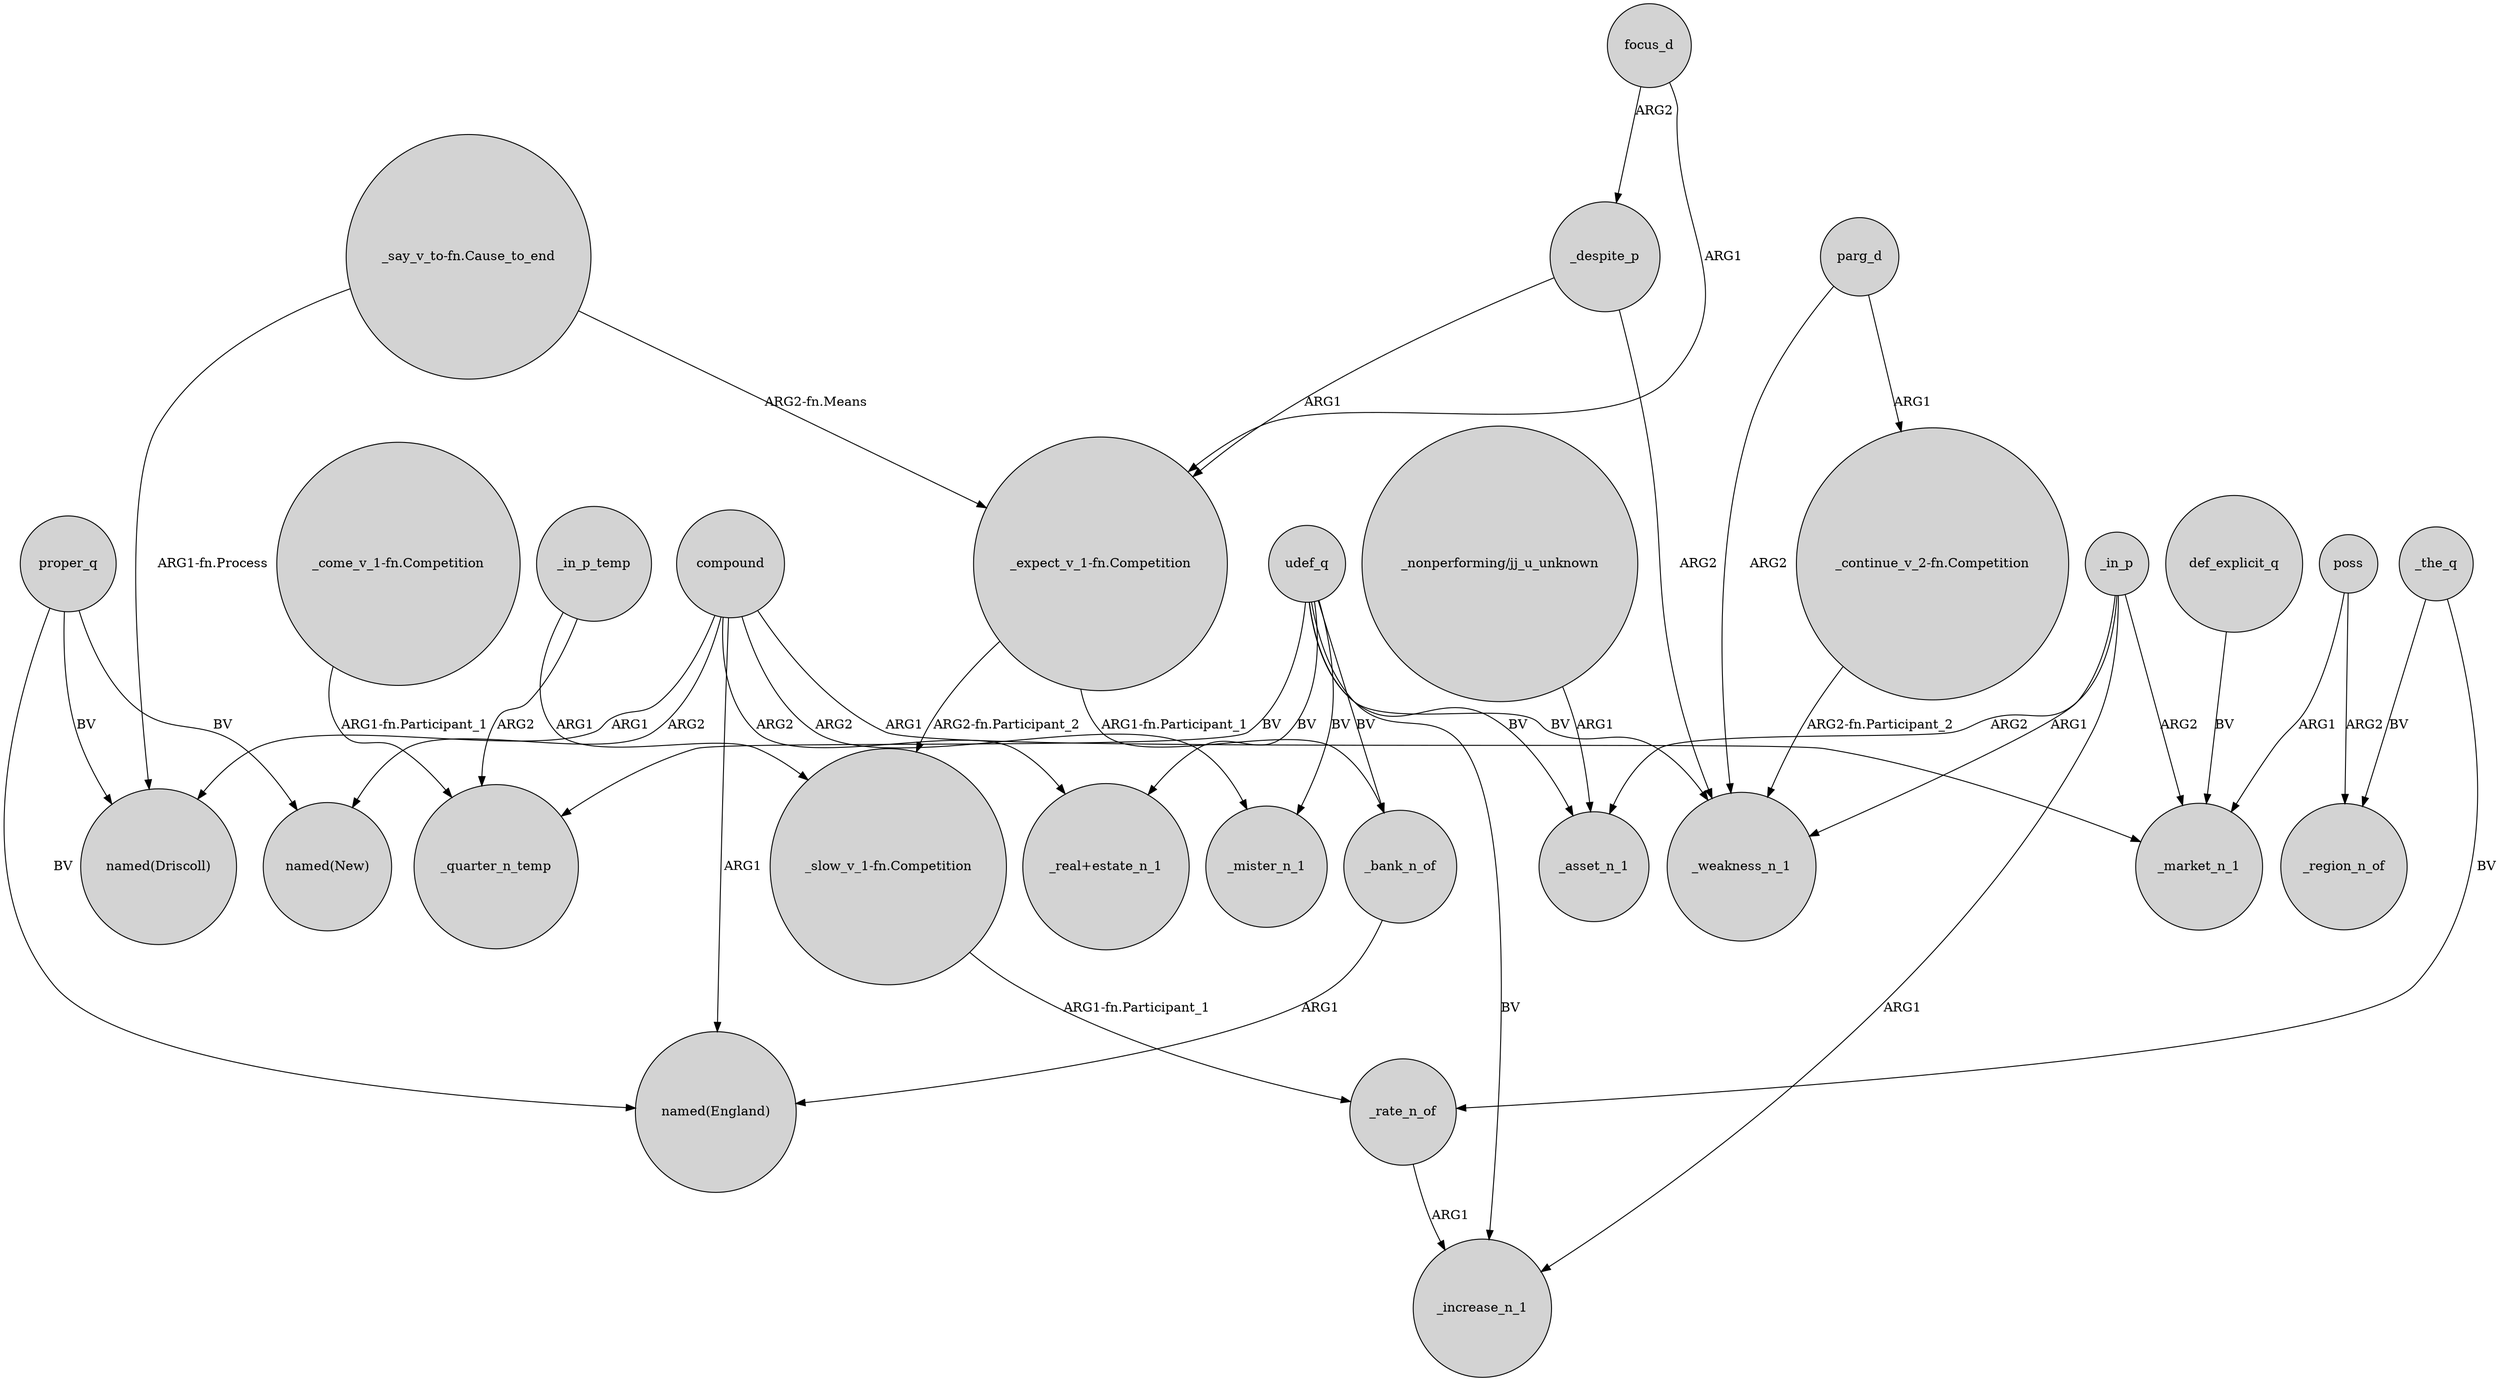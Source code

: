 digraph {
	node [shape=circle style=filled]
	_in_p_temp -> _quarter_n_temp [label=ARG2]
	compound -> _mister_n_1 [label=ARG2]
	"_nonperforming/jj_u_unknown" -> _asset_n_1 [label=ARG1]
	_despite_p -> "_expect_v_1-fn.Competition" [label=ARG1]
	_the_q -> _region_n_of [label=BV]
	compound -> "named(New)" [label=ARG2]
	"_say_v_to-fn.Cause_to_end" -> "named(Driscoll)" [label="ARG1-fn.Process"]
	parg_d -> _weakness_n_1 [label=ARG2]
	proper_q -> "named(New)" [label=BV]
	_in_p -> _weakness_n_1 [label=ARG1]
	poss -> _region_n_of [label=ARG2]
	parg_d -> "_continue_v_2-fn.Competition" [label=ARG1]
	udef_q -> _bank_n_of [label=BV]
	udef_q -> _increase_n_1 [label=BV]
	compound -> "_real+estate_n_1" [label=ARG2]
	udef_q -> _mister_n_1 [label=BV]
	udef_q -> _asset_n_1 [label=BV]
	_despite_p -> _weakness_n_1 [label=ARG2]
	proper_q -> "named(England)" [label=BV]
	udef_q -> _weakness_n_1 [label=BV]
	focus_d -> _despite_p [label=ARG2]
	_the_q -> _rate_n_of [label=BV]
	poss -> _market_n_1 [label=ARG1]
	_bank_n_of -> "named(England)" [label=ARG1]
	_in_p -> _market_n_1 [label=ARG2]
	"_slow_v_1-fn.Competition" -> _rate_n_of [label="ARG1-fn.Participant_1"]
	def_explicit_q -> _market_n_1 [label=BV]
	_in_p -> _asset_n_1 [label=ARG2]
	focus_d -> "_expect_v_1-fn.Competition" [label=ARG1]
	"_say_v_to-fn.Cause_to_end" -> "_expect_v_1-fn.Competition" [label="ARG2-fn.Means"]
	_in_p_temp -> "_slow_v_1-fn.Competition" [label=ARG1]
	_rate_n_of -> _increase_n_1 [label=ARG1]
	"_come_v_1-fn.Competition" -> _quarter_n_temp [label="ARG1-fn.Participant_1"]
	udef_q -> _quarter_n_temp [label=BV]
	compound -> "named(Driscoll)" [label=ARG1]
	proper_q -> "named(Driscoll)" [label=BV]
	compound -> "named(England)" [label=ARG1]
	"_continue_v_2-fn.Competition" -> _weakness_n_1 [label="ARG2-fn.Participant_2"]
	compound -> _market_n_1 [label=ARG1]
	udef_q -> "_real+estate_n_1" [label=BV]
	_in_p -> _increase_n_1 [label=ARG1]
	"_expect_v_1-fn.Competition" -> _bank_n_of [label="ARG1-fn.Participant_1"]
	"_expect_v_1-fn.Competition" -> "_slow_v_1-fn.Competition" [label="ARG2-fn.Participant_2"]
}
